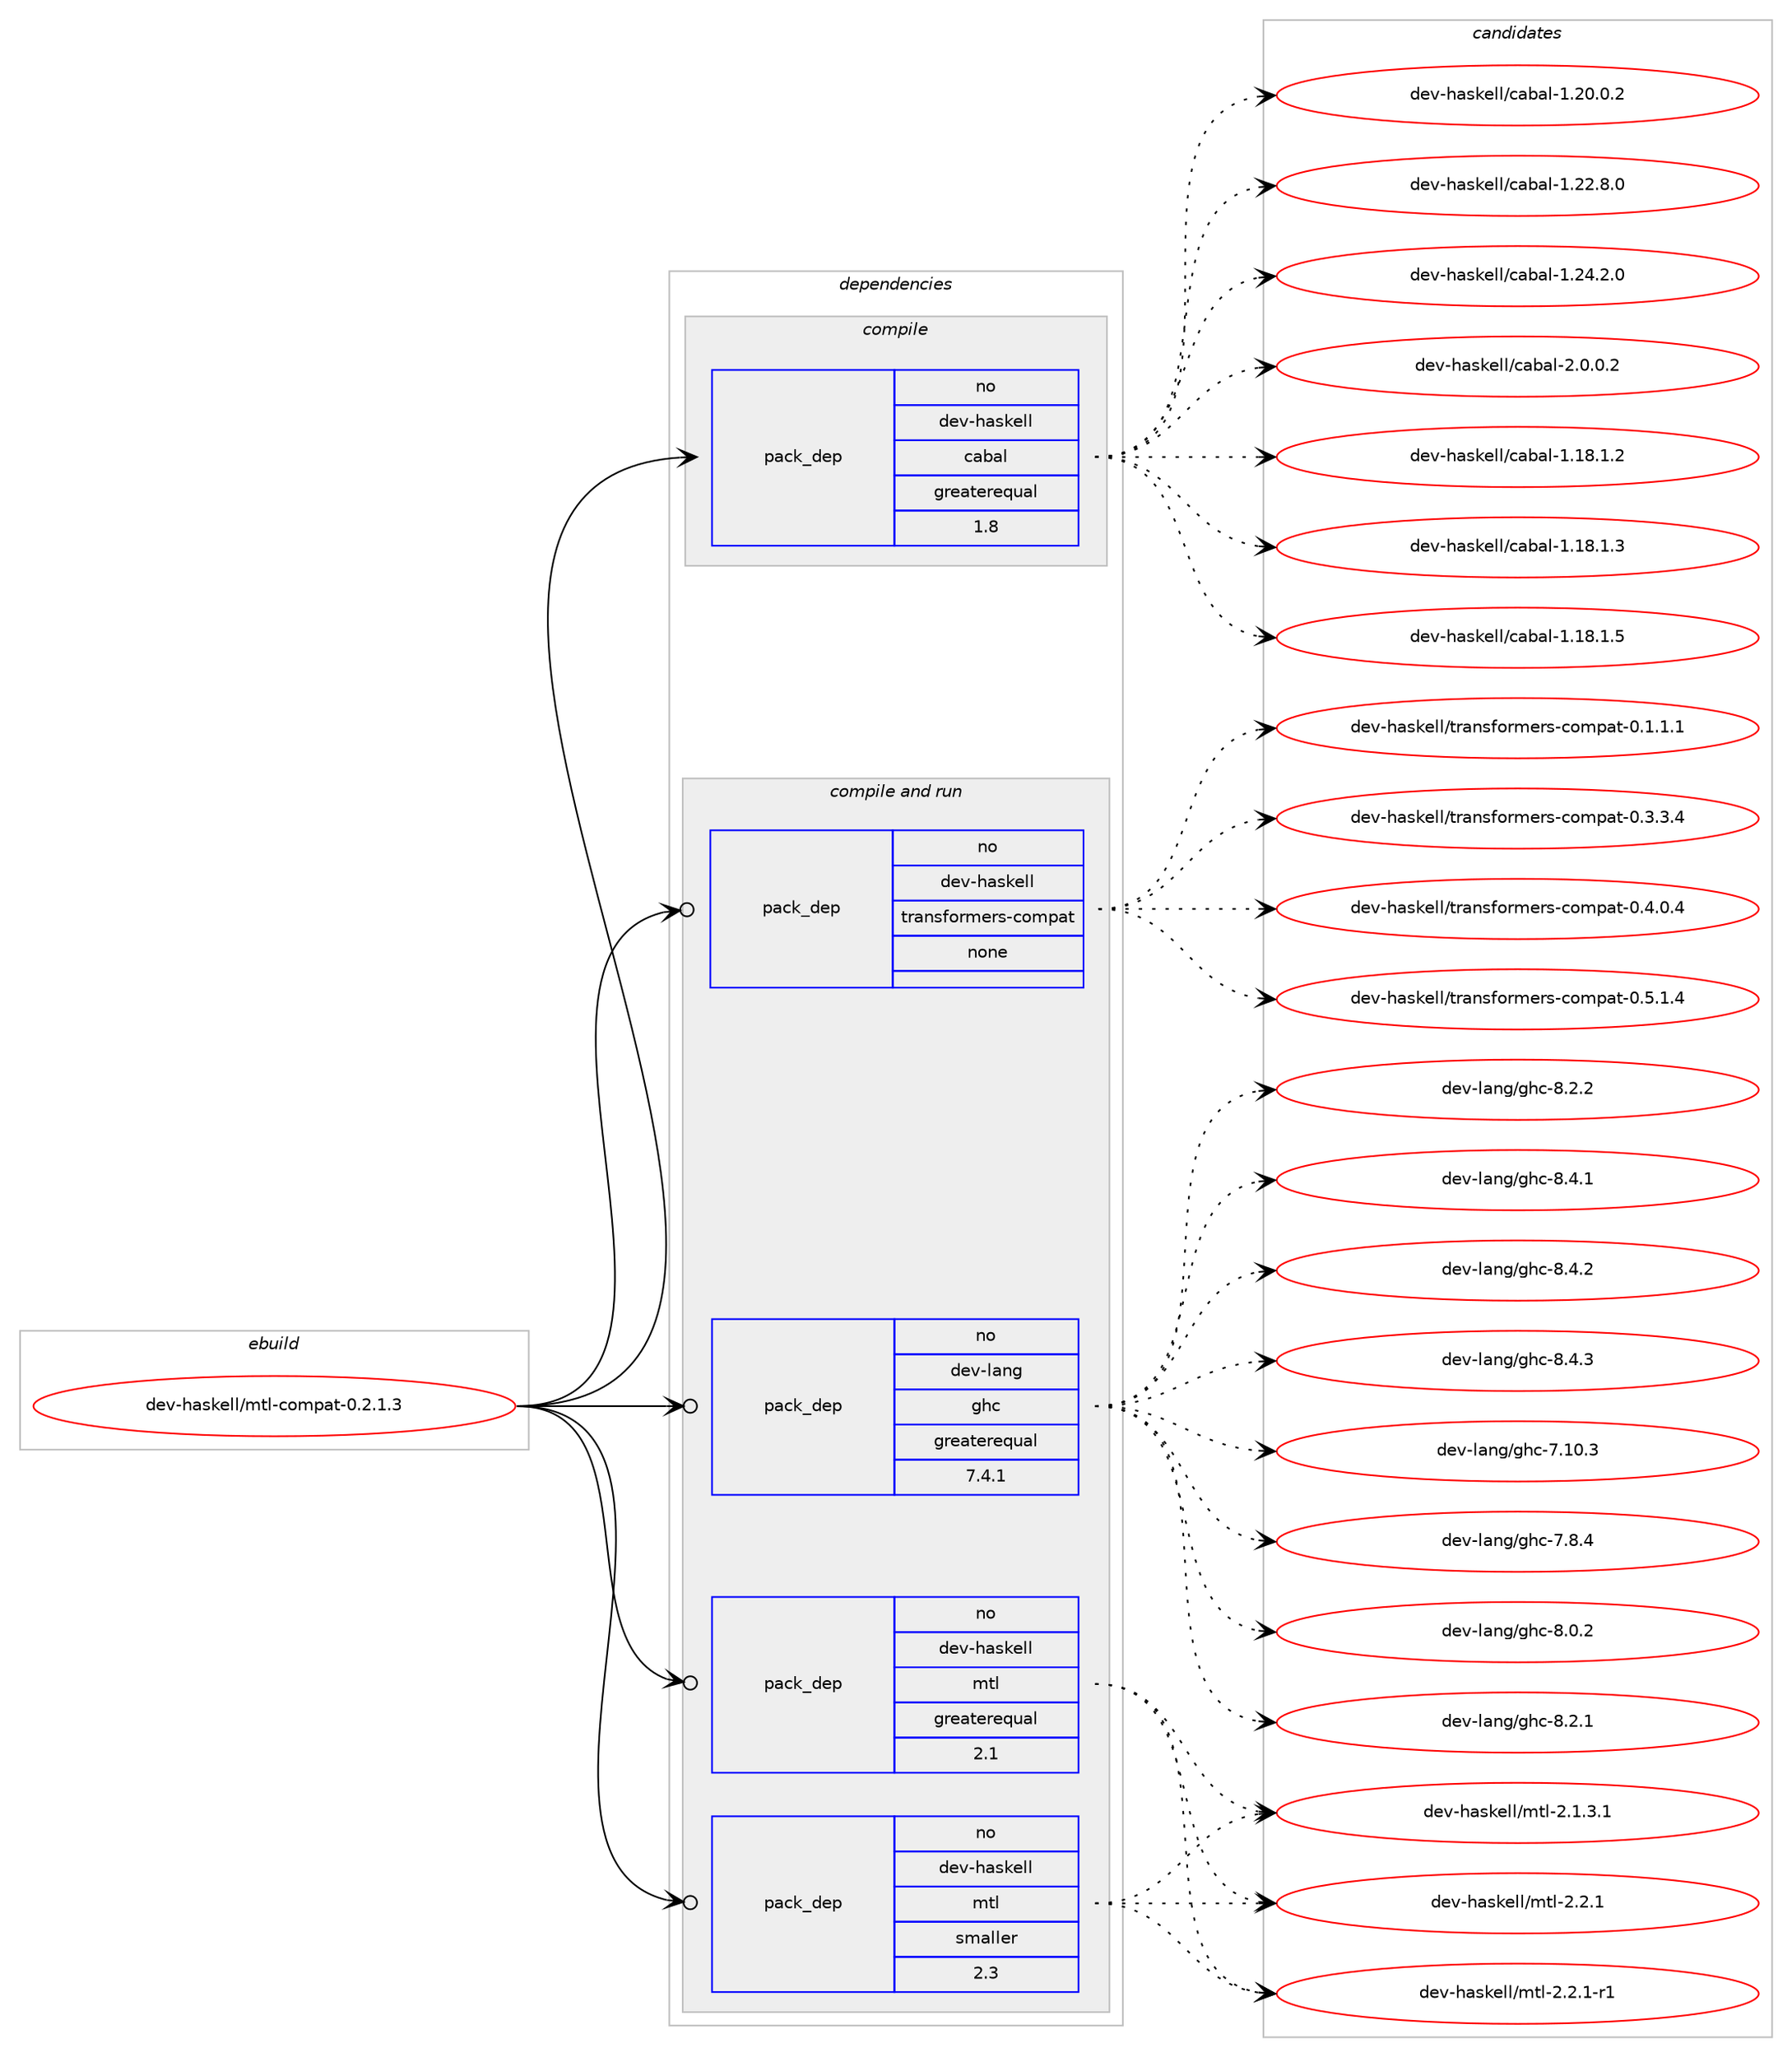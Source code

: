 digraph prolog {

# *************
# Graph options
# *************

newrank=true;
concentrate=true;
compound=true;
graph [rankdir=LR,fontname=Helvetica,fontsize=10,ranksep=1.5];#, ranksep=2.5, nodesep=0.2];
edge  [arrowhead=vee];
node  [fontname=Helvetica,fontsize=10];

# **********
# The ebuild
# **********

subgraph cluster_leftcol {
color=gray;
rank=same;
label=<<i>ebuild</i>>;
id [label="dev-haskell/mtl-compat-0.2.1.3", color=red, width=4, href="../dev-haskell/mtl-compat-0.2.1.3.svg"];
}

# ****************
# The dependencies
# ****************

subgraph cluster_midcol {
color=gray;
label=<<i>dependencies</i>>;
subgraph cluster_compile {
fillcolor="#eeeeee";
style=filled;
label=<<i>compile</i>>;
subgraph pack957224 {
dependency1339777 [label=<<TABLE BORDER="0" CELLBORDER="1" CELLSPACING="0" CELLPADDING="4" WIDTH="220"><TR><TD ROWSPAN="6" CELLPADDING="30">pack_dep</TD></TR><TR><TD WIDTH="110">no</TD></TR><TR><TD>dev-haskell</TD></TR><TR><TD>cabal</TD></TR><TR><TD>greaterequal</TD></TR><TR><TD>1.8</TD></TR></TABLE>>, shape=none, color=blue];
}
id:e -> dependency1339777:w [weight=20,style="solid",arrowhead="vee"];
}
subgraph cluster_compileandrun {
fillcolor="#eeeeee";
style=filled;
label=<<i>compile and run</i>>;
subgraph pack957225 {
dependency1339778 [label=<<TABLE BORDER="0" CELLBORDER="1" CELLSPACING="0" CELLPADDING="4" WIDTH="220"><TR><TD ROWSPAN="6" CELLPADDING="30">pack_dep</TD></TR><TR><TD WIDTH="110">no</TD></TR><TR><TD>dev-haskell</TD></TR><TR><TD>mtl</TD></TR><TR><TD>greaterequal</TD></TR><TR><TD>2.1</TD></TR></TABLE>>, shape=none, color=blue];
}
id:e -> dependency1339778:w [weight=20,style="solid",arrowhead="odotvee"];
subgraph pack957226 {
dependency1339779 [label=<<TABLE BORDER="0" CELLBORDER="1" CELLSPACING="0" CELLPADDING="4" WIDTH="220"><TR><TD ROWSPAN="6" CELLPADDING="30">pack_dep</TD></TR><TR><TD WIDTH="110">no</TD></TR><TR><TD>dev-haskell</TD></TR><TR><TD>mtl</TD></TR><TR><TD>smaller</TD></TR><TR><TD>2.3</TD></TR></TABLE>>, shape=none, color=blue];
}
id:e -> dependency1339779:w [weight=20,style="solid",arrowhead="odotvee"];
subgraph pack957227 {
dependency1339780 [label=<<TABLE BORDER="0" CELLBORDER="1" CELLSPACING="0" CELLPADDING="4" WIDTH="220"><TR><TD ROWSPAN="6" CELLPADDING="30">pack_dep</TD></TR><TR><TD WIDTH="110">no</TD></TR><TR><TD>dev-haskell</TD></TR><TR><TD>transformers-compat</TD></TR><TR><TD>none</TD></TR><TR><TD></TD></TR></TABLE>>, shape=none, color=blue];
}
id:e -> dependency1339780:w [weight=20,style="solid",arrowhead="odotvee"];
subgraph pack957228 {
dependency1339781 [label=<<TABLE BORDER="0" CELLBORDER="1" CELLSPACING="0" CELLPADDING="4" WIDTH="220"><TR><TD ROWSPAN="6" CELLPADDING="30">pack_dep</TD></TR><TR><TD WIDTH="110">no</TD></TR><TR><TD>dev-lang</TD></TR><TR><TD>ghc</TD></TR><TR><TD>greaterequal</TD></TR><TR><TD>7.4.1</TD></TR></TABLE>>, shape=none, color=blue];
}
id:e -> dependency1339781:w [weight=20,style="solid",arrowhead="odotvee"];
}
subgraph cluster_run {
fillcolor="#eeeeee";
style=filled;
label=<<i>run</i>>;
}
}

# **************
# The candidates
# **************

subgraph cluster_choices {
rank=same;
color=gray;
label=<<i>candidates</i>>;

subgraph choice957224 {
color=black;
nodesep=1;
choice10010111845104971151071011081084799979897108454946495646494650 [label="dev-haskell/cabal-1.18.1.2", color=red, width=4,href="../dev-haskell/cabal-1.18.1.2.svg"];
choice10010111845104971151071011081084799979897108454946495646494651 [label="dev-haskell/cabal-1.18.1.3", color=red, width=4,href="../dev-haskell/cabal-1.18.1.3.svg"];
choice10010111845104971151071011081084799979897108454946495646494653 [label="dev-haskell/cabal-1.18.1.5", color=red, width=4,href="../dev-haskell/cabal-1.18.1.5.svg"];
choice10010111845104971151071011081084799979897108454946504846484650 [label="dev-haskell/cabal-1.20.0.2", color=red, width=4,href="../dev-haskell/cabal-1.20.0.2.svg"];
choice10010111845104971151071011081084799979897108454946505046564648 [label="dev-haskell/cabal-1.22.8.0", color=red, width=4,href="../dev-haskell/cabal-1.22.8.0.svg"];
choice10010111845104971151071011081084799979897108454946505246504648 [label="dev-haskell/cabal-1.24.2.0", color=red, width=4,href="../dev-haskell/cabal-1.24.2.0.svg"];
choice100101118451049711510710110810847999798971084550464846484650 [label="dev-haskell/cabal-2.0.0.2", color=red, width=4,href="../dev-haskell/cabal-2.0.0.2.svg"];
dependency1339777:e -> choice10010111845104971151071011081084799979897108454946495646494650:w [style=dotted,weight="100"];
dependency1339777:e -> choice10010111845104971151071011081084799979897108454946495646494651:w [style=dotted,weight="100"];
dependency1339777:e -> choice10010111845104971151071011081084799979897108454946495646494653:w [style=dotted,weight="100"];
dependency1339777:e -> choice10010111845104971151071011081084799979897108454946504846484650:w [style=dotted,weight="100"];
dependency1339777:e -> choice10010111845104971151071011081084799979897108454946505046564648:w [style=dotted,weight="100"];
dependency1339777:e -> choice10010111845104971151071011081084799979897108454946505246504648:w [style=dotted,weight="100"];
dependency1339777:e -> choice100101118451049711510710110810847999798971084550464846484650:w [style=dotted,weight="100"];
}
subgraph choice957225 {
color=black;
nodesep=1;
choice1001011184510497115107101108108471091161084550464946514649 [label="dev-haskell/mtl-2.1.3.1", color=red, width=4,href="../dev-haskell/mtl-2.1.3.1.svg"];
choice100101118451049711510710110810847109116108455046504649 [label="dev-haskell/mtl-2.2.1", color=red, width=4,href="../dev-haskell/mtl-2.2.1.svg"];
choice1001011184510497115107101108108471091161084550465046494511449 [label="dev-haskell/mtl-2.2.1-r1", color=red, width=4,href="../dev-haskell/mtl-2.2.1-r1.svg"];
dependency1339778:e -> choice1001011184510497115107101108108471091161084550464946514649:w [style=dotted,weight="100"];
dependency1339778:e -> choice100101118451049711510710110810847109116108455046504649:w [style=dotted,weight="100"];
dependency1339778:e -> choice1001011184510497115107101108108471091161084550465046494511449:w [style=dotted,weight="100"];
}
subgraph choice957226 {
color=black;
nodesep=1;
choice1001011184510497115107101108108471091161084550464946514649 [label="dev-haskell/mtl-2.1.3.1", color=red, width=4,href="../dev-haskell/mtl-2.1.3.1.svg"];
choice100101118451049711510710110810847109116108455046504649 [label="dev-haskell/mtl-2.2.1", color=red, width=4,href="../dev-haskell/mtl-2.2.1.svg"];
choice1001011184510497115107101108108471091161084550465046494511449 [label="dev-haskell/mtl-2.2.1-r1", color=red, width=4,href="../dev-haskell/mtl-2.2.1-r1.svg"];
dependency1339779:e -> choice1001011184510497115107101108108471091161084550464946514649:w [style=dotted,weight="100"];
dependency1339779:e -> choice100101118451049711510710110810847109116108455046504649:w [style=dotted,weight="100"];
dependency1339779:e -> choice1001011184510497115107101108108471091161084550465046494511449:w [style=dotted,weight="100"];
}
subgraph choice957227 {
color=black;
nodesep=1;
choice100101118451049711510710110810847116114971101151021111141091011141154599111109112971164548464946494649 [label="dev-haskell/transformers-compat-0.1.1.1", color=red, width=4,href="../dev-haskell/transformers-compat-0.1.1.1.svg"];
choice100101118451049711510710110810847116114971101151021111141091011141154599111109112971164548465146514652 [label="dev-haskell/transformers-compat-0.3.3.4", color=red, width=4,href="../dev-haskell/transformers-compat-0.3.3.4.svg"];
choice100101118451049711510710110810847116114971101151021111141091011141154599111109112971164548465246484652 [label="dev-haskell/transformers-compat-0.4.0.4", color=red, width=4,href="../dev-haskell/transformers-compat-0.4.0.4.svg"];
choice100101118451049711510710110810847116114971101151021111141091011141154599111109112971164548465346494652 [label="dev-haskell/transformers-compat-0.5.1.4", color=red, width=4,href="../dev-haskell/transformers-compat-0.5.1.4.svg"];
dependency1339780:e -> choice100101118451049711510710110810847116114971101151021111141091011141154599111109112971164548464946494649:w [style=dotted,weight="100"];
dependency1339780:e -> choice100101118451049711510710110810847116114971101151021111141091011141154599111109112971164548465146514652:w [style=dotted,weight="100"];
dependency1339780:e -> choice100101118451049711510710110810847116114971101151021111141091011141154599111109112971164548465246484652:w [style=dotted,weight="100"];
dependency1339780:e -> choice100101118451049711510710110810847116114971101151021111141091011141154599111109112971164548465346494652:w [style=dotted,weight="100"];
}
subgraph choice957228 {
color=black;
nodesep=1;
choice1001011184510897110103471031049945554649484651 [label="dev-lang/ghc-7.10.3", color=red, width=4,href="../dev-lang/ghc-7.10.3.svg"];
choice10010111845108971101034710310499455546564652 [label="dev-lang/ghc-7.8.4", color=red, width=4,href="../dev-lang/ghc-7.8.4.svg"];
choice10010111845108971101034710310499455646484650 [label="dev-lang/ghc-8.0.2", color=red, width=4,href="../dev-lang/ghc-8.0.2.svg"];
choice10010111845108971101034710310499455646504649 [label="dev-lang/ghc-8.2.1", color=red, width=4,href="../dev-lang/ghc-8.2.1.svg"];
choice10010111845108971101034710310499455646504650 [label="dev-lang/ghc-8.2.2", color=red, width=4,href="../dev-lang/ghc-8.2.2.svg"];
choice10010111845108971101034710310499455646524649 [label="dev-lang/ghc-8.4.1", color=red, width=4,href="../dev-lang/ghc-8.4.1.svg"];
choice10010111845108971101034710310499455646524650 [label="dev-lang/ghc-8.4.2", color=red, width=4,href="../dev-lang/ghc-8.4.2.svg"];
choice10010111845108971101034710310499455646524651 [label="dev-lang/ghc-8.4.3", color=red, width=4,href="../dev-lang/ghc-8.4.3.svg"];
dependency1339781:e -> choice1001011184510897110103471031049945554649484651:w [style=dotted,weight="100"];
dependency1339781:e -> choice10010111845108971101034710310499455546564652:w [style=dotted,weight="100"];
dependency1339781:e -> choice10010111845108971101034710310499455646484650:w [style=dotted,weight="100"];
dependency1339781:e -> choice10010111845108971101034710310499455646504649:w [style=dotted,weight="100"];
dependency1339781:e -> choice10010111845108971101034710310499455646504650:w [style=dotted,weight="100"];
dependency1339781:e -> choice10010111845108971101034710310499455646524649:w [style=dotted,weight="100"];
dependency1339781:e -> choice10010111845108971101034710310499455646524650:w [style=dotted,weight="100"];
dependency1339781:e -> choice10010111845108971101034710310499455646524651:w [style=dotted,weight="100"];
}
}

}
